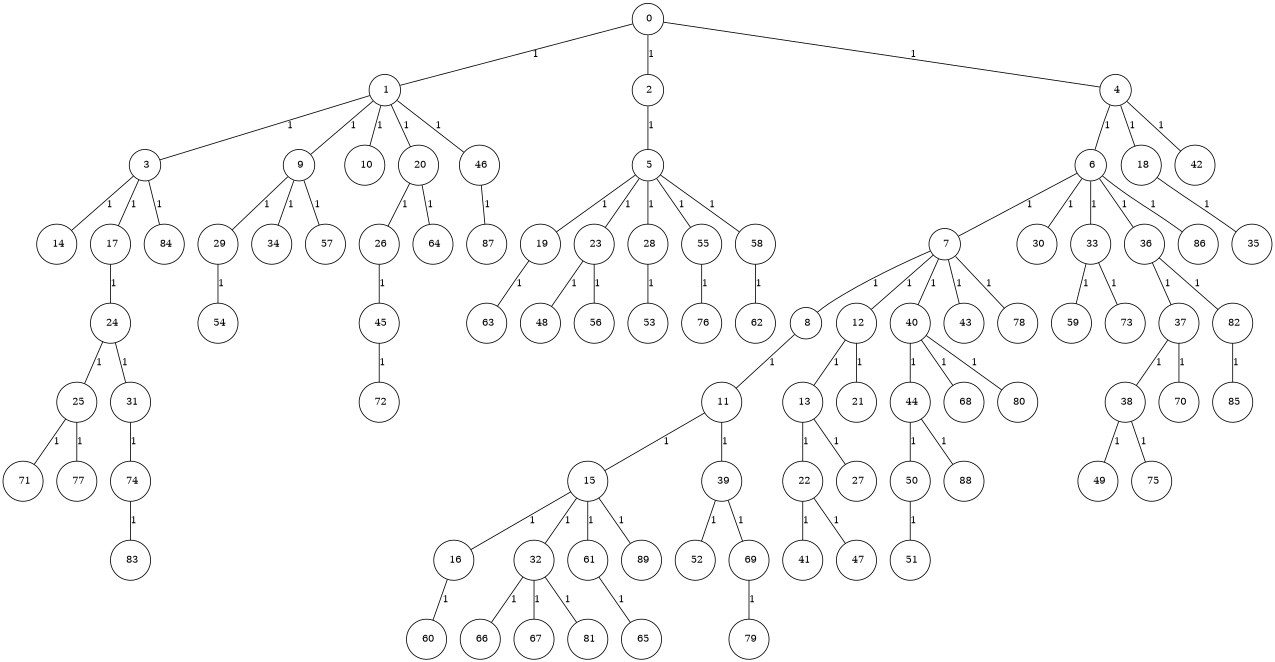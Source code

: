 graph G {
size="8.5,11;"
ratio = "expand;"
fixedsize="true;"
overlap="scale;"
node[shape=circle,width=.12,hight=.12,fontsize=12]
edge[fontsize=12]

0[label=" 0" color=black, pos="1.5816139,0.17985247!"];
1[label=" 1" color=black, pos="1.0957659,1.7640044!"];
2[label=" 2" color=black, pos="1.0870359,2.6395938!"];
3[label=" 3" color=black, pos="2.7133896,1.992244!"];
4[label=" 4" color=black, pos="2.8481266,0.045277813!"];
5[label=" 5" color=black, pos="0.52784627,0.57327866!"];
6[label=" 6" color=black, pos="0.9289225,1.2698542!"];
7[label=" 7" color=black, pos="1.8068713,0.38157119!"];
8[label=" 8" color=black, pos="1.9498036,0.7872905!"];
9[label=" 9" color=black, pos="1.4753328,0.24605386!"];
10[label=" 10" color=black, pos="1.7457118,2.0605172!"];
11[label=" 11" color=black, pos="2.0275362,1.4044582!"];
12[label=" 12" color=black, pos="0.42073978,1.5417213!"];
13[label=" 13" color=black, pos="1.0246098,1.3285624!"];
14[label=" 14" color=black, pos="1.4920851,2.6460055!"];
15[label=" 15" color=black, pos="0.31026449,1.6874415!"];
16[label=" 16" color=black, pos="0.58900039,0.30563755!"];
17[label=" 17" color=black, pos="0.026026967,1.6267018!"];
18[label=" 18" color=black, pos="1.437339,1.2308402!"];
19[label=" 19" color=black, pos="2.7399801,2.3405381!"];
20[label=" 20" color=black, pos="0.08503436,2.1093059!"];
21[label=" 21" color=black, pos="0.99725937,2.0631765!"];
22[label=" 22" color=black, pos="2.0362849,1.7883008!"];
23[label=" 23" color=black, pos="1.7367588,2.6066175!"];
24[label=" 24" color=black, pos="1.9504744,0.39009235!"];
25[label=" 25" color=black, pos="1.4639464,0.7482401!"];
26[label=" 26" color=black, pos="0.70401321,0.3661607!"];
27[label=" 27" color=black, pos="0.61437864,0.60471325!"];
28[label=" 28" color=black, pos="0.58895817,2.8090572!"];
29[label=" 29" color=black, pos="1.1518875,1.075562!"];
30[label=" 30" color=black, pos="0.58141575,2.5347219!"];
31[label=" 31" color=black, pos="0.33960515,1.6439337!"];
32[label=" 32" color=black, pos="1.0535944,2.2665809!"];
33[label=" 33" color=black, pos="2.0508203,1.4188263!"];
34[label=" 34" color=black, pos="0.99390123,0.19882681!"];
35[label=" 35" color=black, pos="1.4916858,1.3076929!"];
36[label=" 36" color=black, pos="2.5175593,1.6668615!"];
37[label=" 37" color=black, pos="2.9889838,2.8576193!"];
38[label=" 38" color=black, pos="0.60628629,2.888574!"];
39[label=" 39" color=black, pos="0.53368053,2.235971!"];
40[label=" 40" color=black, pos="0.5665338,1.1048158!"];
41[label=" 41" color=black, pos="0.51737279,2.3721875!"];
42[label=" 42" color=black, pos="0.30862906,0.11955389!"];
43[label=" 43" color=black, pos="2.3745544,2.8809588!"];
44[label=" 44" color=black, pos="0.54399681,2.5615604!"];
45[label=" 45" color=black, pos="2.2902437,1.1033801!"];
46[label=" 46" color=black, pos="1.8115208,0.84242146!"];
47[label=" 47" color=black, pos="1.5244619,2.9324763!"];
48[label=" 48" color=black, pos="0.58094426,2.7083497!"];
49[label=" 49" color=black, pos="0.56093412,2.6095911!"];
50[label=" 50" color=black, pos="2.6515516,1.669878!"];
51[label=" 51" color=black, pos="0.15639171,0.91821959!"];
52[label=" 52" color=black, pos="0.098657045,1.2333691!"];
53[label=" 53" color=black, pos="2.8989597,2.2854308!"];
54[label=" 54" color=black, pos="0.32870328,1.0556819!"];
55[label=" 55" color=black, pos="0.20624469,2.9441608!"];
56[label=" 56" color=black, pos="2.0254502,2.885506!"];
57[label=" 57" color=black, pos="1.7330478,1.4559475!"];
58[label=" 58" color=black, pos="1.224242,0.41070528!"];
59[label=" 59" color=black, pos="1.6766623,2.0810222!"];
60[label=" 60" color=black, pos="1.8087049,2.1642202!"];
61[label=" 61" color=black, pos="2.6511405,2.4181451!"];
62[label=" 62" color=black, pos="0.57750323,0.83300892!"];
63[label=" 63" color=black, pos="2.4619852,0.57093687!"];
64[label=" 64" color=black, pos="0.42968025,0.073819814!"];
65[label=" 65" color=black, pos="0.95153991,0.54732733!"];
66[label=" 66" color=black, pos="1.6555929,1.5564156!"];
67[label=" 67" color=black, pos="1.2869575,0.10757464!"];
68[label=" 68" color=black, pos="1.9518292,1.803327!"];
69[label=" 69" color=black, pos="1.7214458,1.5828135!"];
70[label=" 70" color=black, pos="0.6952991,1.0826969!"];
71[label=" 71" color=black, pos="0.1929921,0.64471977!"];
72[label=" 72" color=black, pos="1.1100766,1.7854004!"];
73[label=" 73" color=black, pos="0.24830694,2.2373985!"];
74[label=" 74" color=black, pos="2.2907603,0.23615509!"];
75[label=" 75" color=black, pos="0.43125195,2.6733801!"];
76[label=" 76" color=black, pos="1.6155245,0.9860508!"];
77[label=" 77" color=black, pos="2.6981792,2.6359193!"];
78[label=" 78" color=black, pos="0.98468663,1.5507626!"];
79[label=" 79" color=black, pos="2.37225,1.8003511!"];
80[label=" 80" color=black, pos="0.91402195,1.5439432!"];
81[label=" 81" color=black, pos="1.9184791,1.0662287!"];
82[label=" 82" color=black, pos="0.57515577,2.7869572!"];
83[label=" 83" color=black, pos="0.64611356,0.38948885!"];
84[label=" 84" color=black, pos="0.93704441,2.5986084!"];
85[label=" 85" color=black, pos="2.9444039,0.028701846!"];
86[label=" 86" color=black, pos="2.9531439,2.1067693!"];
87[label=" 87" color=black, pos="0.7749468,2.8077206!"];
88[label=" 88" color=black, pos="1.4928718,1.8512976!"];
89[label=" 89" color=black, pos="2.1330055,2.6205903!"];
0--1[label="1"]
0--2[label="1"]
0--4[label="1"]
1--3[label="1"]
1--9[label="1"]
1--10[label="1"]
1--20[label="1"]
1--46[label="1"]
2--5[label="1"]
3--14[label="1"]
3--17[label="1"]
3--84[label="1"]
4--6[label="1"]
4--18[label="1"]
4--42[label="1"]
5--19[label="1"]
5--23[label="1"]
5--28[label="1"]
5--55[label="1"]
5--58[label="1"]
6--7[label="1"]
6--30[label="1"]
6--33[label="1"]
6--36[label="1"]
6--86[label="1"]
7--8[label="1"]
7--12[label="1"]
7--40[label="1"]
7--43[label="1"]
7--78[label="1"]
8--11[label="1"]
9--29[label="1"]
9--34[label="1"]
9--57[label="1"]
11--15[label="1"]
11--39[label="1"]
12--13[label="1"]
12--21[label="1"]
13--22[label="1"]
13--27[label="1"]
15--16[label="1"]
15--32[label="1"]
15--61[label="1"]
15--89[label="1"]
16--60[label="1"]
17--24[label="1"]
18--35[label="1"]
19--63[label="1"]
20--26[label="1"]
20--64[label="1"]
22--41[label="1"]
22--47[label="1"]
23--48[label="1"]
23--56[label="1"]
24--25[label="1"]
24--31[label="1"]
25--71[label="1"]
25--77[label="1"]
26--45[label="1"]
28--53[label="1"]
29--54[label="1"]
31--74[label="1"]
32--66[label="1"]
32--67[label="1"]
32--81[label="1"]
33--59[label="1"]
33--73[label="1"]
36--37[label="1"]
36--82[label="1"]
37--38[label="1"]
37--70[label="1"]
38--49[label="1"]
38--75[label="1"]
39--52[label="1"]
39--69[label="1"]
40--44[label="1"]
40--68[label="1"]
40--80[label="1"]
44--50[label="1"]
44--88[label="1"]
45--72[label="1"]
46--87[label="1"]
50--51[label="1"]
55--76[label="1"]
58--62[label="1"]
61--65[label="1"]
69--79[label="1"]
74--83[label="1"]
82--85[label="1"]

}

